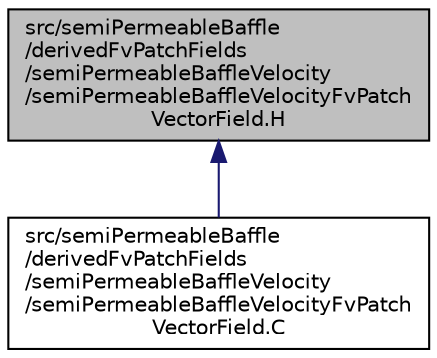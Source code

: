 digraph "src/semiPermeableBaffle/derivedFvPatchFields/semiPermeableBaffleVelocity/semiPermeableBaffleVelocityFvPatchVectorField.H"
{
  bgcolor="transparent";
  edge [fontname="Helvetica",fontsize="10",labelfontname="Helvetica",labelfontsize="10"];
  node [fontname="Helvetica",fontsize="10",shape=record];
  Node1 [label="src/semiPermeableBaffle\l/derivedFvPatchFields\l/semiPermeableBaffleVelocity\l/semiPermeableBaffleVelocityFvPatch\lVectorField.H",height=0.2,width=0.4,color="black", fillcolor="grey75", style="filled" fontcolor="black"];
  Node1 -> Node2 [dir="back",color="midnightblue",fontsize="10",style="solid",fontname="Helvetica"];
  Node2 [label="src/semiPermeableBaffle\l/derivedFvPatchFields\l/semiPermeableBaffleVelocity\l/semiPermeableBaffleVelocityFvPatch\lVectorField.C",height=0.2,width=0.4,color="black",URL="$semiPermeableBaffleVelocityFvPatchVectorField_8C.html"];
}
